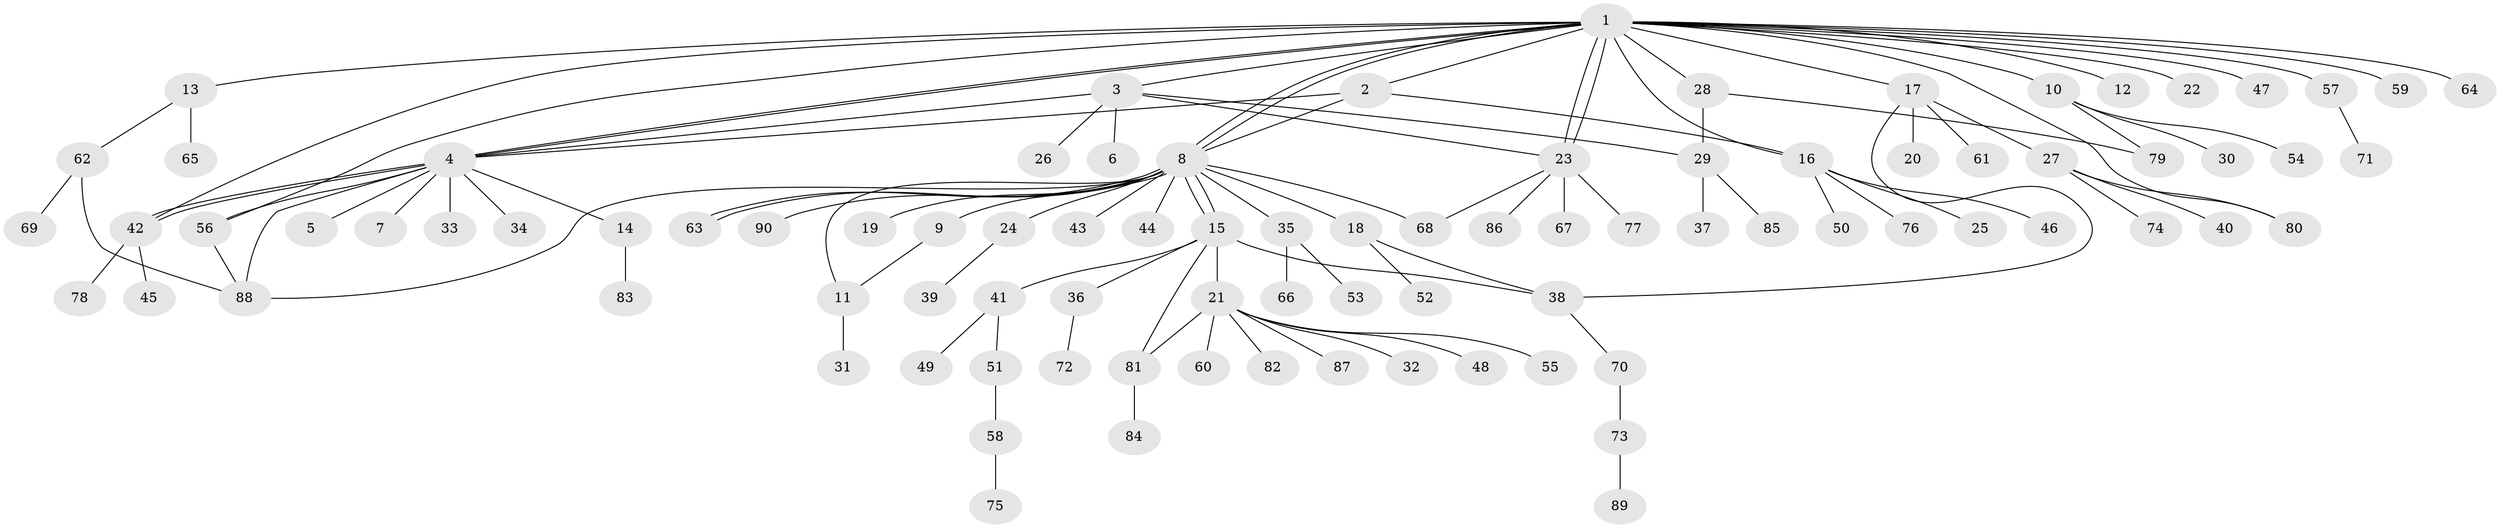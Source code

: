 // Generated by graph-tools (version 1.1) at 2025/11/02/27/25 16:11:11]
// undirected, 90 vertices, 113 edges
graph export_dot {
graph [start="1"]
  node [color=gray90,style=filled];
  1;
  2;
  3;
  4;
  5;
  6;
  7;
  8;
  9;
  10;
  11;
  12;
  13;
  14;
  15;
  16;
  17;
  18;
  19;
  20;
  21;
  22;
  23;
  24;
  25;
  26;
  27;
  28;
  29;
  30;
  31;
  32;
  33;
  34;
  35;
  36;
  37;
  38;
  39;
  40;
  41;
  42;
  43;
  44;
  45;
  46;
  47;
  48;
  49;
  50;
  51;
  52;
  53;
  54;
  55;
  56;
  57;
  58;
  59;
  60;
  61;
  62;
  63;
  64;
  65;
  66;
  67;
  68;
  69;
  70;
  71;
  72;
  73;
  74;
  75;
  76;
  77;
  78;
  79;
  80;
  81;
  82;
  83;
  84;
  85;
  86;
  87;
  88;
  89;
  90;
  1 -- 2;
  1 -- 3;
  1 -- 4;
  1 -- 4;
  1 -- 8;
  1 -- 8;
  1 -- 10;
  1 -- 12;
  1 -- 13;
  1 -- 16;
  1 -- 17;
  1 -- 22;
  1 -- 23;
  1 -- 23;
  1 -- 28;
  1 -- 42;
  1 -- 47;
  1 -- 56;
  1 -- 57;
  1 -- 59;
  1 -- 64;
  1 -- 80;
  2 -- 4;
  2 -- 8;
  2 -- 16;
  3 -- 4;
  3 -- 6;
  3 -- 23;
  3 -- 26;
  3 -- 29;
  4 -- 5;
  4 -- 7;
  4 -- 14;
  4 -- 33;
  4 -- 34;
  4 -- 42;
  4 -- 42;
  4 -- 56;
  4 -- 88;
  8 -- 9;
  8 -- 11;
  8 -- 15;
  8 -- 15;
  8 -- 18;
  8 -- 19;
  8 -- 24;
  8 -- 35;
  8 -- 43;
  8 -- 44;
  8 -- 63;
  8 -- 63;
  8 -- 68;
  8 -- 88;
  8 -- 90;
  9 -- 11;
  10 -- 30;
  10 -- 54;
  10 -- 79;
  11 -- 31;
  13 -- 62;
  13 -- 65;
  14 -- 83;
  15 -- 21;
  15 -- 36;
  15 -- 38;
  15 -- 41;
  15 -- 81;
  16 -- 25;
  16 -- 46;
  16 -- 50;
  16 -- 76;
  17 -- 20;
  17 -- 27;
  17 -- 38;
  17 -- 61;
  18 -- 38;
  18 -- 52;
  21 -- 32;
  21 -- 48;
  21 -- 55;
  21 -- 60;
  21 -- 81;
  21 -- 82;
  21 -- 87;
  23 -- 67;
  23 -- 68;
  23 -- 77;
  23 -- 86;
  24 -- 39;
  27 -- 40;
  27 -- 74;
  27 -- 80;
  28 -- 29;
  28 -- 79;
  29 -- 37;
  29 -- 85;
  35 -- 53;
  35 -- 66;
  36 -- 72;
  38 -- 70;
  41 -- 49;
  41 -- 51;
  42 -- 45;
  42 -- 78;
  51 -- 58;
  56 -- 88;
  57 -- 71;
  58 -- 75;
  62 -- 69;
  62 -- 88;
  70 -- 73;
  73 -- 89;
  81 -- 84;
}
